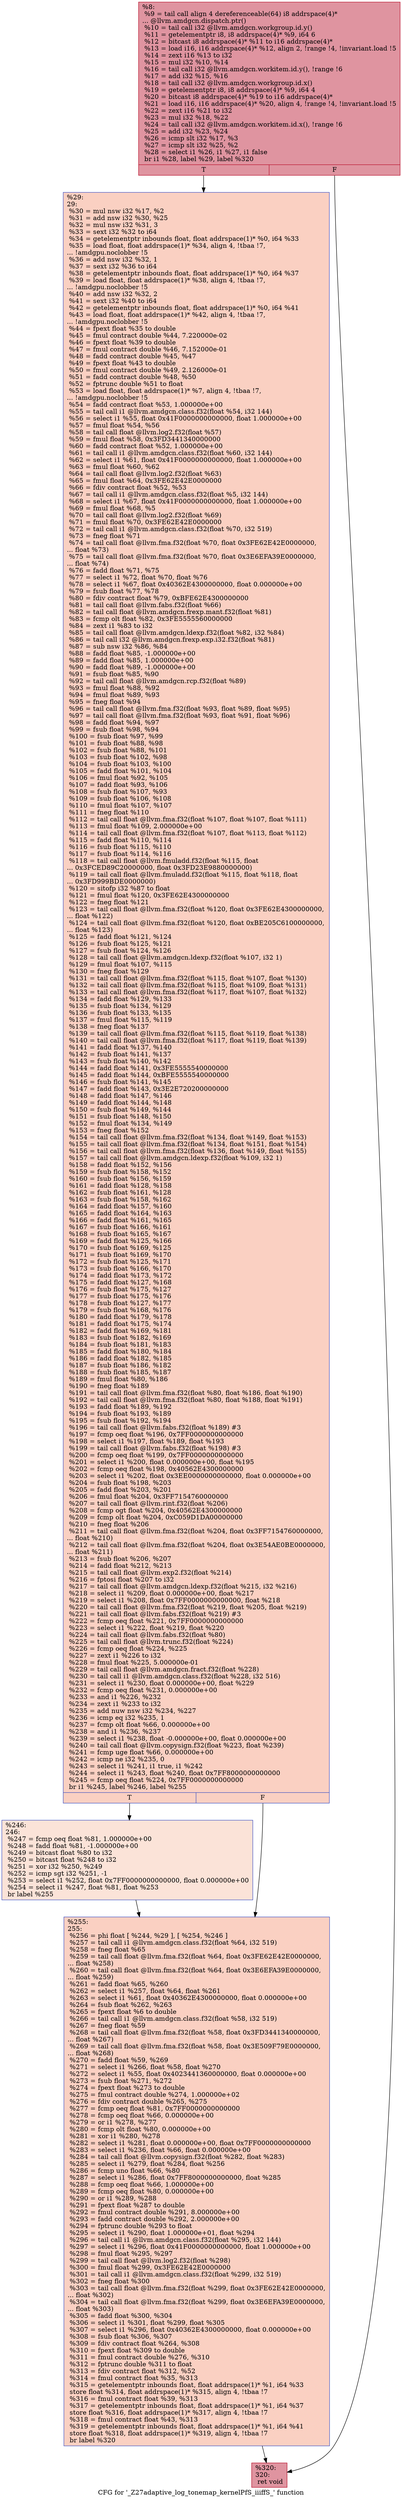 digraph "CFG for '_Z27adaptive_log_tonemap_kernelPfS_iiiffS_' function" {
	label="CFG for '_Z27adaptive_log_tonemap_kernelPfS_iiiffS_' function";

	Node0x4521530 [shape=record,color="#b70d28ff", style=filled, fillcolor="#b70d2870",label="{%8:\l  %9 = tail call align 4 dereferenceable(64) i8 addrspace(4)*\l... @llvm.amdgcn.dispatch.ptr()\l  %10 = tail call i32 @llvm.amdgcn.workgroup.id.y()\l  %11 = getelementptr i8, i8 addrspace(4)* %9, i64 6\l  %12 = bitcast i8 addrspace(4)* %11 to i16 addrspace(4)*\l  %13 = load i16, i16 addrspace(4)* %12, align 2, !range !4, !invariant.load !5\l  %14 = zext i16 %13 to i32\l  %15 = mul i32 %10, %14\l  %16 = tail call i32 @llvm.amdgcn.workitem.id.y(), !range !6\l  %17 = add i32 %15, %16\l  %18 = tail call i32 @llvm.amdgcn.workgroup.id.x()\l  %19 = getelementptr i8, i8 addrspace(4)* %9, i64 4\l  %20 = bitcast i8 addrspace(4)* %19 to i16 addrspace(4)*\l  %21 = load i16, i16 addrspace(4)* %20, align 4, !range !4, !invariant.load !5\l  %22 = zext i16 %21 to i32\l  %23 = mul i32 %18, %22\l  %24 = tail call i32 @llvm.amdgcn.workitem.id.x(), !range !6\l  %25 = add i32 %23, %24\l  %26 = icmp slt i32 %17, %3\l  %27 = icmp slt i32 %25, %2\l  %28 = select i1 %26, i1 %27, i1 false\l  br i1 %28, label %29, label %320\l|{<s0>T|<s1>F}}"];
	Node0x4521530:s0 -> Node0x4524fb0;
	Node0x4521530:s1 -> Node0x4525040;
	Node0x4524fb0 [shape=record,color="#3d50c3ff", style=filled, fillcolor="#f3947570",label="{%29:\l29:                                               \l  %30 = mul nsw i32 %17, %2\l  %31 = add nsw i32 %30, %25\l  %32 = mul nsw i32 %31, 3\l  %33 = sext i32 %32 to i64\l  %34 = getelementptr inbounds float, float addrspace(1)* %0, i64 %33\l  %35 = load float, float addrspace(1)* %34, align 4, !tbaa !7,\l... !amdgpu.noclobber !5\l  %36 = add nsw i32 %32, 1\l  %37 = sext i32 %36 to i64\l  %38 = getelementptr inbounds float, float addrspace(1)* %0, i64 %37\l  %39 = load float, float addrspace(1)* %38, align 4, !tbaa !7,\l... !amdgpu.noclobber !5\l  %40 = add nsw i32 %32, 2\l  %41 = sext i32 %40 to i64\l  %42 = getelementptr inbounds float, float addrspace(1)* %0, i64 %41\l  %43 = load float, float addrspace(1)* %42, align 4, !tbaa !7,\l... !amdgpu.noclobber !5\l  %44 = fpext float %35 to double\l  %45 = fmul contract double %44, 7.220000e-02\l  %46 = fpext float %39 to double\l  %47 = fmul contract double %46, 7.152000e-01\l  %48 = fadd contract double %45, %47\l  %49 = fpext float %43 to double\l  %50 = fmul contract double %49, 2.126000e-01\l  %51 = fadd contract double %48, %50\l  %52 = fptrunc double %51 to float\l  %53 = load float, float addrspace(1)* %7, align 4, !tbaa !7,\l... !amdgpu.noclobber !5\l  %54 = fadd contract float %53, 1.000000e+00\l  %55 = tail call i1 @llvm.amdgcn.class.f32(float %54, i32 144)\l  %56 = select i1 %55, float 0x41F0000000000000, float 1.000000e+00\l  %57 = fmul float %54, %56\l  %58 = tail call float @llvm.log2.f32(float %57)\l  %59 = fmul float %58, 0x3FD3441340000000\l  %60 = fadd contract float %52, 1.000000e+00\l  %61 = tail call i1 @llvm.amdgcn.class.f32(float %60, i32 144)\l  %62 = select i1 %61, float 0x41F0000000000000, float 1.000000e+00\l  %63 = fmul float %60, %62\l  %64 = tail call float @llvm.log2.f32(float %63)\l  %65 = fmul float %64, 0x3FE62E42E0000000\l  %66 = fdiv contract float %52, %53\l  %67 = tail call i1 @llvm.amdgcn.class.f32(float %5, i32 144)\l  %68 = select i1 %67, float 0x41F0000000000000, float 1.000000e+00\l  %69 = fmul float %68, %5\l  %70 = tail call float @llvm.log2.f32(float %69)\l  %71 = fmul float %70, 0x3FE62E42E0000000\l  %72 = tail call i1 @llvm.amdgcn.class.f32(float %70, i32 519)\l  %73 = fneg float %71\l  %74 = tail call float @llvm.fma.f32(float %70, float 0x3FE62E42E0000000,\l... float %73)\l  %75 = tail call float @llvm.fma.f32(float %70, float 0x3E6EFA39E0000000,\l... float %74)\l  %76 = fadd float %71, %75\l  %77 = select i1 %72, float %70, float %76\l  %78 = select i1 %67, float 0x40362E4300000000, float 0.000000e+00\l  %79 = fsub float %77, %78\l  %80 = fdiv contract float %79, 0xBFE62E4300000000\l  %81 = tail call float @llvm.fabs.f32(float %66)\l  %82 = tail call float @llvm.amdgcn.frexp.mant.f32(float %81)\l  %83 = fcmp olt float %82, 0x3FE5555560000000\l  %84 = zext i1 %83 to i32\l  %85 = tail call float @llvm.amdgcn.ldexp.f32(float %82, i32 %84)\l  %86 = tail call i32 @llvm.amdgcn.frexp.exp.i32.f32(float %81)\l  %87 = sub nsw i32 %86, %84\l  %88 = fadd float %85, -1.000000e+00\l  %89 = fadd float %85, 1.000000e+00\l  %90 = fadd float %89, -1.000000e+00\l  %91 = fsub float %85, %90\l  %92 = tail call float @llvm.amdgcn.rcp.f32(float %89)\l  %93 = fmul float %88, %92\l  %94 = fmul float %89, %93\l  %95 = fneg float %94\l  %96 = tail call float @llvm.fma.f32(float %93, float %89, float %95)\l  %97 = tail call float @llvm.fma.f32(float %93, float %91, float %96)\l  %98 = fadd float %94, %97\l  %99 = fsub float %98, %94\l  %100 = fsub float %97, %99\l  %101 = fsub float %88, %98\l  %102 = fsub float %88, %101\l  %103 = fsub float %102, %98\l  %104 = fsub float %103, %100\l  %105 = fadd float %101, %104\l  %106 = fmul float %92, %105\l  %107 = fadd float %93, %106\l  %108 = fsub float %107, %93\l  %109 = fsub float %106, %108\l  %110 = fmul float %107, %107\l  %111 = fneg float %110\l  %112 = tail call float @llvm.fma.f32(float %107, float %107, float %111)\l  %113 = fmul float %109, 2.000000e+00\l  %114 = tail call float @llvm.fma.f32(float %107, float %113, float %112)\l  %115 = fadd float %110, %114\l  %116 = fsub float %115, %110\l  %117 = fsub float %114, %116\l  %118 = tail call float @llvm.fmuladd.f32(float %115, float\l... 0x3FCED89C20000000, float 0x3FD23E9880000000)\l  %119 = tail call float @llvm.fmuladd.f32(float %115, float %118, float\l... 0x3FD999BDE0000000)\l  %120 = sitofp i32 %87 to float\l  %121 = fmul float %120, 0x3FE62E4300000000\l  %122 = fneg float %121\l  %123 = tail call float @llvm.fma.f32(float %120, float 0x3FE62E4300000000,\l... float %122)\l  %124 = tail call float @llvm.fma.f32(float %120, float 0xBE205C6100000000,\l... float %123)\l  %125 = fadd float %121, %124\l  %126 = fsub float %125, %121\l  %127 = fsub float %124, %126\l  %128 = tail call float @llvm.amdgcn.ldexp.f32(float %107, i32 1)\l  %129 = fmul float %107, %115\l  %130 = fneg float %129\l  %131 = tail call float @llvm.fma.f32(float %115, float %107, float %130)\l  %132 = tail call float @llvm.fma.f32(float %115, float %109, float %131)\l  %133 = tail call float @llvm.fma.f32(float %117, float %107, float %132)\l  %134 = fadd float %129, %133\l  %135 = fsub float %134, %129\l  %136 = fsub float %133, %135\l  %137 = fmul float %115, %119\l  %138 = fneg float %137\l  %139 = tail call float @llvm.fma.f32(float %115, float %119, float %138)\l  %140 = tail call float @llvm.fma.f32(float %117, float %119, float %139)\l  %141 = fadd float %137, %140\l  %142 = fsub float %141, %137\l  %143 = fsub float %140, %142\l  %144 = fadd float %141, 0x3FE5555540000000\l  %145 = fadd float %144, 0xBFE5555540000000\l  %146 = fsub float %141, %145\l  %147 = fadd float %143, 0x3E2E720200000000\l  %148 = fadd float %147, %146\l  %149 = fadd float %144, %148\l  %150 = fsub float %149, %144\l  %151 = fsub float %148, %150\l  %152 = fmul float %134, %149\l  %153 = fneg float %152\l  %154 = tail call float @llvm.fma.f32(float %134, float %149, float %153)\l  %155 = tail call float @llvm.fma.f32(float %134, float %151, float %154)\l  %156 = tail call float @llvm.fma.f32(float %136, float %149, float %155)\l  %157 = tail call float @llvm.amdgcn.ldexp.f32(float %109, i32 1)\l  %158 = fadd float %152, %156\l  %159 = fsub float %158, %152\l  %160 = fsub float %156, %159\l  %161 = fadd float %128, %158\l  %162 = fsub float %161, %128\l  %163 = fsub float %158, %162\l  %164 = fadd float %157, %160\l  %165 = fadd float %164, %163\l  %166 = fadd float %161, %165\l  %167 = fsub float %166, %161\l  %168 = fsub float %165, %167\l  %169 = fadd float %125, %166\l  %170 = fsub float %169, %125\l  %171 = fsub float %169, %170\l  %172 = fsub float %125, %171\l  %173 = fsub float %166, %170\l  %174 = fadd float %173, %172\l  %175 = fadd float %127, %168\l  %176 = fsub float %175, %127\l  %177 = fsub float %175, %176\l  %178 = fsub float %127, %177\l  %179 = fsub float %168, %176\l  %180 = fadd float %179, %178\l  %181 = fadd float %175, %174\l  %182 = fadd float %169, %181\l  %183 = fsub float %182, %169\l  %184 = fsub float %181, %183\l  %185 = fadd float %180, %184\l  %186 = fadd float %182, %185\l  %187 = fsub float %186, %182\l  %188 = fsub float %185, %187\l  %189 = fmul float %80, %186\l  %190 = fneg float %189\l  %191 = tail call float @llvm.fma.f32(float %80, float %186, float %190)\l  %192 = tail call float @llvm.fma.f32(float %80, float %188, float %191)\l  %193 = fadd float %189, %192\l  %194 = fsub float %193, %189\l  %195 = fsub float %192, %194\l  %196 = tail call float @llvm.fabs.f32(float %189) #3\l  %197 = fcmp oeq float %196, 0x7FF0000000000000\l  %198 = select i1 %197, float %189, float %193\l  %199 = tail call float @llvm.fabs.f32(float %198) #3\l  %200 = fcmp oeq float %199, 0x7FF0000000000000\l  %201 = select i1 %200, float 0.000000e+00, float %195\l  %202 = fcmp oeq float %198, 0x40562E4300000000\l  %203 = select i1 %202, float 0x3EE0000000000000, float 0.000000e+00\l  %204 = fsub float %198, %203\l  %205 = fadd float %203, %201\l  %206 = fmul float %204, 0x3FF7154760000000\l  %207 = tail call float @llvm.rint.f32(float %206)\l  %208 = fcmp ogt float %204, 0x40562E4300000000\l  %209 = fcmp olt float %204, 0xC059D1DA00000000\l  %210 = fneg float %206\l  %211 = tail call float @llvm.fma.f32(float %204, float 0x3FF7154760000000,\l... float %210)\l  %212 = tail call float @llvm.fma.f32(float %204, float 0x3E54AE0BE0000000,\l... float %211)\l  %213 = fsub float %206, %207\l  %214 = fadd float %212, %213\l  %215 = tail call float @llvm.exp2.f32(float %214)\l  %216 = fptosi float %207 to i32\l  %217 = tail call float @llvm.amdgcn.ldexp.f32(float %215, i32 %216)\l  %218 = select i1 %209, float 0.000000e+00, float %217\l  %219 = select i1 %208, float 0x7FF0000000000000, float %218\l  %220 = tail call float @llvm.fma.f32(float %219, float %205, float %219)\l  %221 = tail call float @llvm.fabs.f32(float %219) #3\l  %222 = fcmp oeq float %221, 0x7FF0000000000000\l  %223 = select i1 %222, float %219, float %220\l  %224 = tail call float @llvm.fabs.f32(float %80)\l  %225 = tail call float @llvm.trunc.f32(float %224)\l  %226 = fcmp oeq float %224, %225\l  %227 = zext i1 %226 to i32\l  %228 = fmul float %225, 5.000000e-01\l  %229 = tail call float @llvm.amdgcn.fract.f32(float %228)\l  %230 = tail call i1 @llvm.amdgcn.class.f32(float %228, i32 516)\l  %231 = select i1 %230, float 0.000000e+00, float %229\l  %232 = fcmp oeq float %231, 0.000000e+00\l  %233 = and i1 %226, %232\l  %234 = zext i1 %233 to i32\l  %235 = add nuw nsw i32 %234, %227\l  %236 = icmp eq i32 %235, 1\l  %237 = fcmp olt float %66, 0.000000e+00\l  %238 = and i1 %236, %237\l  %239 = select i1 %238, float -0.000000e+00, float 0.000000e+00\l  %240 = tail call float @llvm.copysign.f32(float %223, float %239)\l  %241 = fcmp uge float %66, 0.000000e+00\l  %242 = icmp ne i32 %235, 0\l  %243 = select i1 %241, i1 true, i1 %242\l  %244 = select i1 %243, float %240, float 0x7FF8000000000000\l  %245 = fcmp oeq float %224, 0x7FF0000000000000\l  br i1 %245, label %246, label %255\l|{<s0>T|<s1>F}}"];
	Node0x4524fb0:s0 -> Node0x4531790;
	Node0x4524fb0:s1 -> Node0x4531820;
	Node0x4531790 [shape=record,color="#3d50c3ff", style=filled, fillcolor="#f6bfa670",label="{%246:\l246:                                              \l  %247 = fcmp oeq float %81, 1.000000e+00\l  %248 = fadd float %81, -1.000000e+00\l  %249 = bitcast float %80 to i32\l  %250 = bitcast float %248 to i32\l  %251 = xor i32 %250, %249\l  %252 = icmp sgt i32 %251, -1\l  %253 = select i1 %252, float 0x7FF0000000000000, float 0.000000e+00\l  %254 = select i1 %247, float %81, float %253\l  br label %255\l}"];
	Node0x4531790 -> Node0x4531820;
	Node0x4531820 [shape=record,color="#3d50c3ff", style=filled, fillcolor="#f3947570",label="{%255:\l255:                                              \l  %256 = phi float [ %244, %29 ], [ %254, %246 ]\l  %257 = tail call i1 @llvm.amdgcn.class.f32(float %64, i32 519)\l  %258 = fneg float %65\l  %259 = tail call float @llvm.fma.f32(float %64, float 0x3FE62E42E0000000,\l... float %258)\l  %260 = tail call float @llvm.fma.f32(float %64, float 0x3E6EFA39E0000000,\l... float %259)\l  %261 = fadd float %65, %260\l  %262 = select i1 %257, float %64, float %261\l  %263 = select i1 %61, float 0x40362E4300000000, float 0.000000e+00\l  %264 = fsub float %262, %263\l  %265 = fpext float %6 to double\l  %266 = tail call i1 @llvm.amdgcn.class.f32(float %58, i32 519)\l  %267 = fneg float %59\l  %268 = tail call float @llvm.fma.f32(float %58, float 0x3FD3441340000000,\l... float %267)\l  %269 = tail call float @llvm.fma.f32(float %58, float 0x3E509F79E0000000,\l... float %268)\l  %270 = fadd float %59, %269\l  %271 = select i1 %266, float %58, float %270\l  %272 = select i1 %55, float 0x4023441360000000, float 0.000000e+00\l  %273 = fsub float %271, %272\l  %274 = fpext float %273 to double\l  %275 = fmul contract double %274, 1.000000e+02\l  %276 = fdiv contract double %265, %275\l  %277 = fcmp oeq float %81, 0x7FF0000000000000\l  %278 = fcmp oeq float %66, 0.000000e+00\l  %279 = or i1 %278, %277\l  %280 = fcmp olt float %80, 0.000000e+00\l  %281 = xor i1 %280, %278\l  %282 = select i1 %281, float 0.000000e+00, float 0x7FF0000000000000\l  %283 = select i1 %236, float %66, float 0.000000e+00\l  %284 = tail call float @llvm.copysign.f32(float %282, float %283)\l  %285 = select i1 %279, float %284, float %256\l  %286 = fcmp uno float %66, %80\l  %287 = select i1 %286, float 0x7FF8000000000000, float %285\l  %288 = fcmp oeq float %66, 1.000000e+00\l  %289 = fcmp oeq float %80, 0.000000e+00\l  %290 = or i1 %289, %288\l  %291 = fpext float %287 to double\l  %292 = fmul contract double %291, 8.000000e+00\l  %293 = fadd contract double %292, 2.000000e+00\l  %294 = fptrunc double %293 to float\l  %295 = select i1 %290, float 1.000000e+01, float %294\l  %296 = tail call i1 @llvm.amdgcn.class.f32(float %295, i32 144)\l  %297 = select i1 %296, float 0x41F0000000000000, float 1.000000e+00\l  %298 = fmul float %295, %297\l  %299 = tail call float @llvm.log2.f32(float %298)\l  %300 = fmul float %299, 0x3FE62E42E0000000\l  %301 = tail call i1 @llvm.amdgcn.class.f32(float %299, i32 519)\l  %302 = fneg float %300\l  %303 = tail call float @llvm.fma.f32(float %299, float 0x3FE62E42E0000000,\l... float %302)\l  %304 = tail call float @llvm.fma.f32(float %299, float 0x3E6EFA39E0000000,\l... float %303)\l  %305 = fadd float %300, %304\l  %306 = select i1 %301, float %299, float %305\l  %307 = select i1 %296, float 0x40362E4300000000, float 0.000000e+00\l  %308 = fsub float %306, %307\l  %309 = fdiv contract float %264, %308\l  %310 = fpext float %309 to double\l  %311 = fmul contract double %276, %310\l  %312 = fptrunc double %311 to float\l  %313 = fdiv contract float %312, %52\l  %314 = fmul contract float %35, %313\l  %315 = getelementptr inbounds float, float addrspace(1)* %1, i64 %33\l  store float %314, float addrspace(1)* %315, align 4, !tbaa !7\l  %316 = fmul contract float %39, %313\l  %317 = getelementptr inbounds float, float addrspace(1)* %1, i64 %37\l  store float %316, float addrspace(1)* %317, align 4, !tbaa !7\l  %318 = fmul contract float %43, %313\l  %319 = getelementptr inbounds float, float addrspace(1)* %1, i64 %41\l  store float %318, float addrspace(1)* %319, align 4, !tbaa !7\l  br label %320\l}"];
	Node0x4531820 -> Node0x4525040;
	Node0x4525040 [shape=record,color="#b70d28ff", style=filled, fillcolor="#b70d2870",label="{%320:\l320:                                              \l  ret void\l}"];
}
